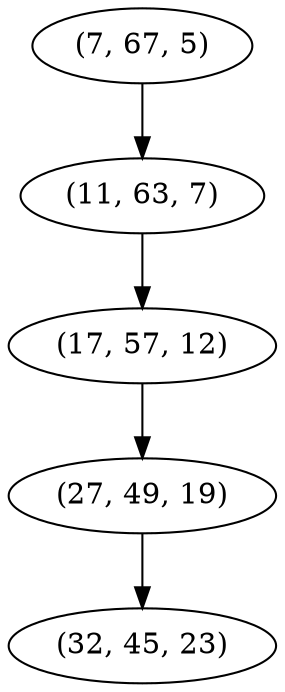 digraph tree {
    "(7, 67, 5)";
    "(11, 63, 7)";
    "(17, 57, 12)";
    "(27, 49, 19)";
    "(32, 45, 23)";
    "(7, 67, 5)" -> "(11, 63, 7)";
    "(11, 63, 7)" -> "(17, 57, 12)";
    "(17, 57, 12)" -> "(27, 49, 19)";
    "(27, 49, 19)" -> "(32, 45, 23)";
}
